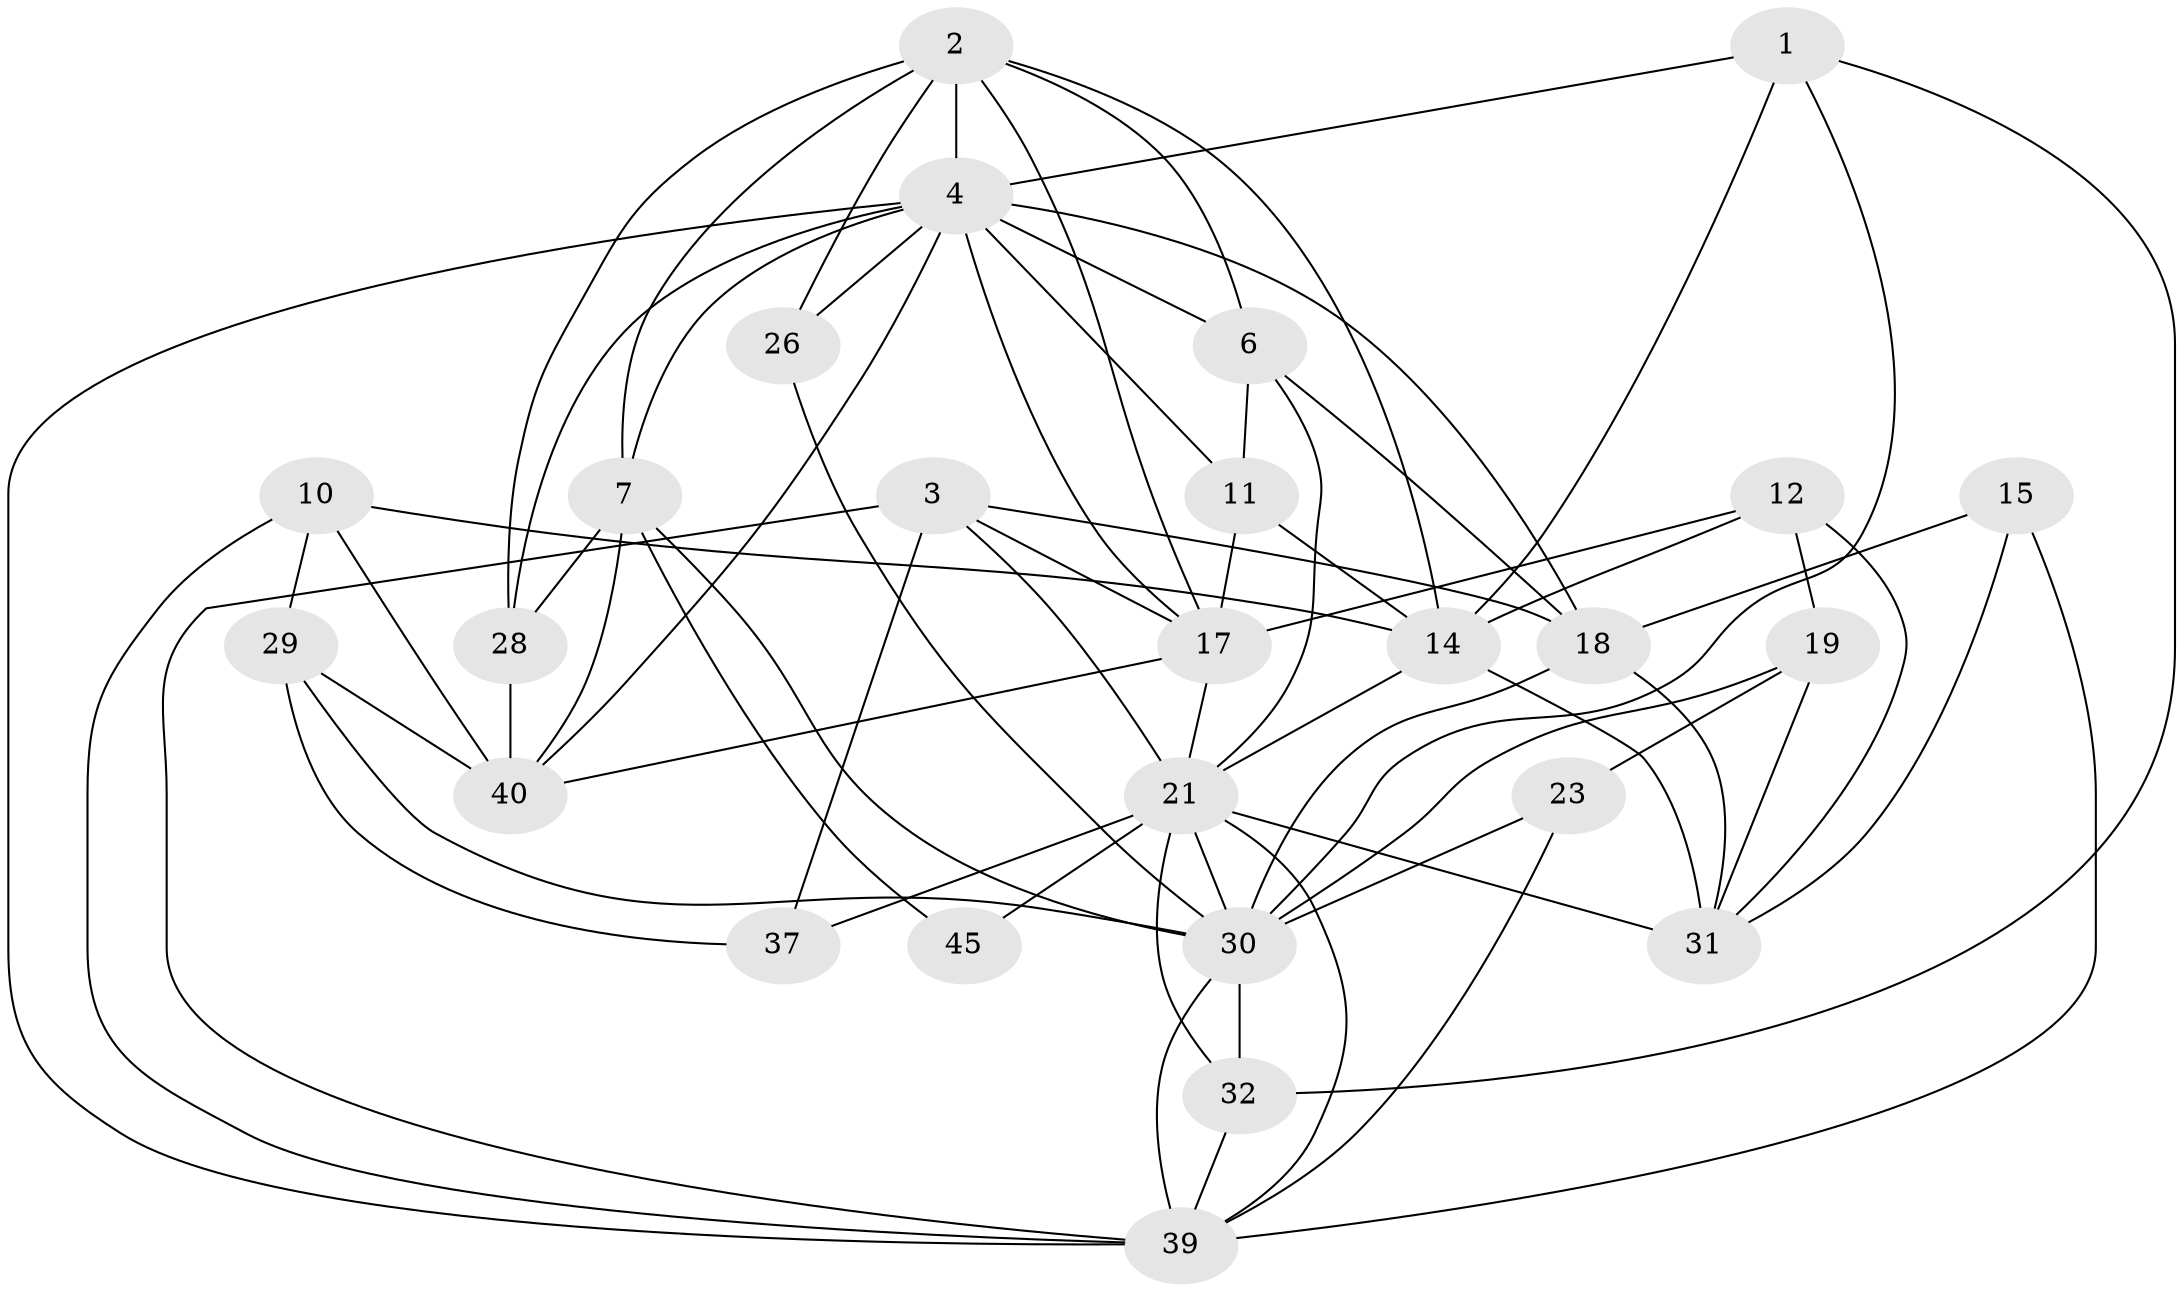 // original degree distribution, {4: 0.2641509433962264, 3: 0.3018867924528302, 5: 0.20754716981132076, 2: 0.09433962264150944, 6: 0.11320754716981132, 7: 0.018867924528301886}
// Generated by graph-tools (version 1.1) at 2025/15/03/09/25 04:15:02]
// undirected, 26 vertices, 70 edges
graph export_dot {
graph [start="1"]
  node [color=gray90,style=filled];
  1;
  2 [super="+13+24"];
  3 [super="+16"];
  4 [super="+8+5"];
  6;
  7 [super="+35"];
  10;
  11 [super="+42"];
  12;
  14 [super="+25+22"];
  15;
  17 [super="+20"];
  18 [super="+38"];
  19;
  21 [super="+33+36"];
  23;
  26 [super="+27"];
  28;
  29 [super="+46"];
  30 [super="+51+48"];
  31 [super="+34"];
  32;
  37;
  39 [super="+53"];
  40 [super="+43+47"];
  45;
  1 -- 4;
  1 -- 32;
  1 -- 14;
  1 -- 30;
  2 -- 28;
  2 -- 17;
  2 -- 6;
  2 -- 7;
  2 -- 26;
  2 -- 4;
  2 -- 14;
  3 -- 18 [weight=2];
  3 -- 39;
  3 -- 17;
  3 -- 37;
  3 -- 21;
  4 -- 28;
  4 -- 40;
  4 -- 17;
  4 -- 11;
  4 -- 6;
  4 -- 18;
  4 -- 39;
  4 -- 7;
  4 -- 26;
  6 -- 11;
  6 -- 18;
  6 -- 21;
  7 -- 45;
  7 -- 28;
  7 -- 30;
  7 -- 40;
  10 -- 40 [weight=2];
  10 -- 29;
  10 -- 39;
  10 -- 14;
  11 -- 14;
  11 -- 17;
  12 -- 17;
  12 -- 19;
  12 -- 14;
  12 -- 31;
  14 -- 21;
  14 -- 31 [weight=3];
  15 -- 31;
  15 -- 18;
  15 -- 39;
  17 -- 21;
  17 -- 40 [weight=2];
  18 -- 31;
  18 -- 30;
  19 -- 23;
  19 -- 31;
  19 -- 30;
  21 -- 37;
  21 -- 45;
  21 -- 32;
  21 -- 39;
  21 -- 31;
  21 -- 30;
  23 -- 39;
  23 -- 30;
  26 -- 30;
  28 -- 40 [weight=2];
  29 -- 40;
  29 -- 37;
  29 -- 30;
  30 -- 32;
  30 -- 39;
  32 -- 39;
}
